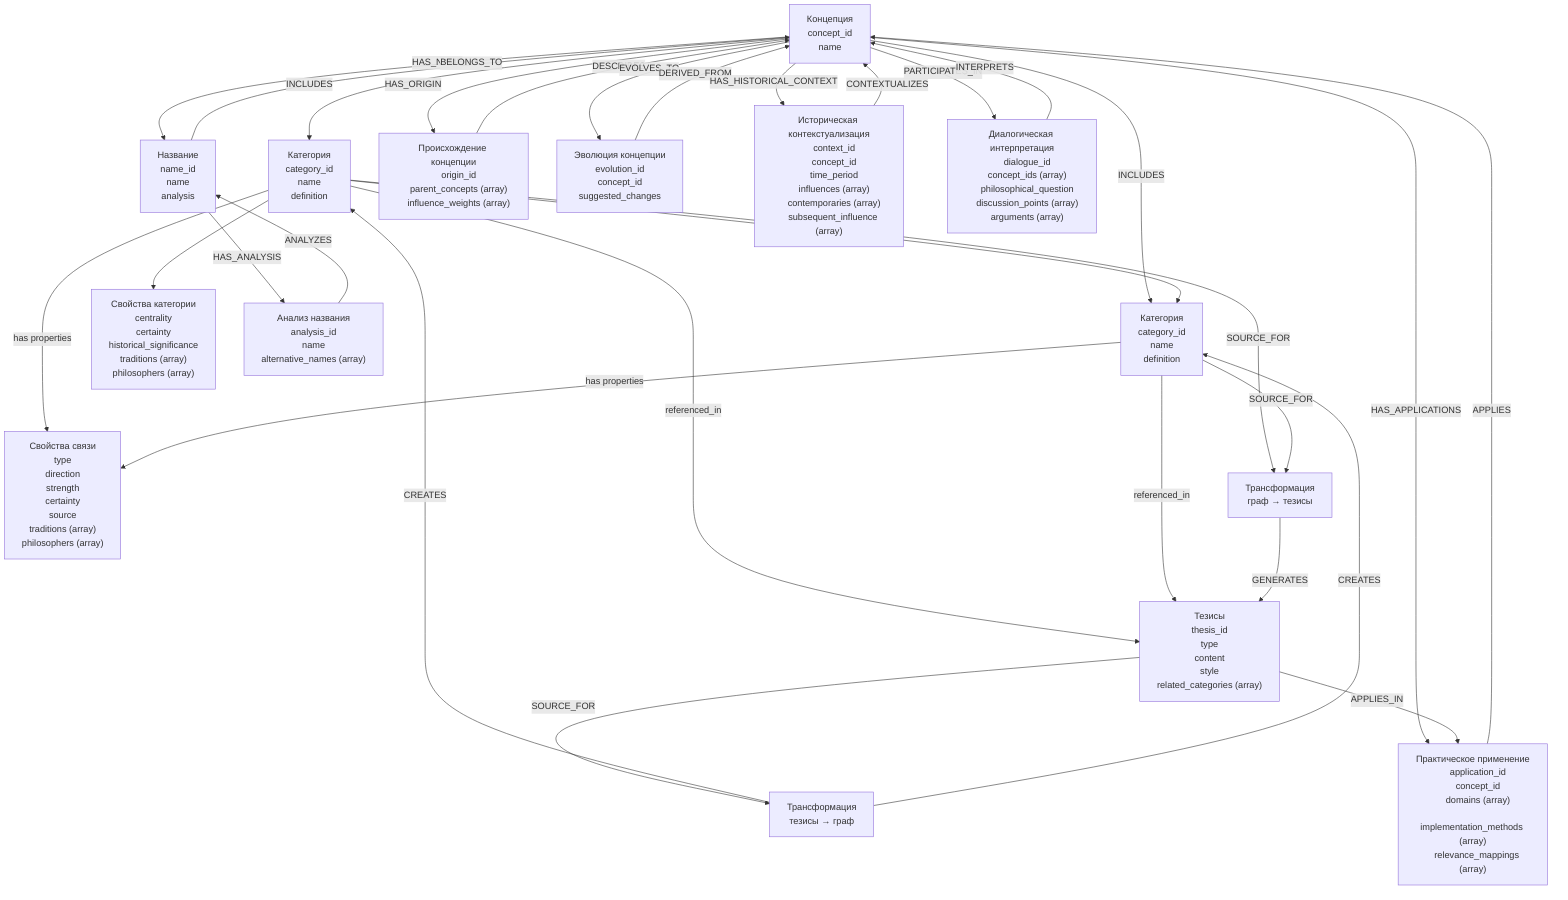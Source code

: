 flowchart TD
    %% Основные узлы
    Concept["Концепция
    concept_id
    name"] --> |INCLUDES| Category1
    Concept --> |INCLUDES| Category2
    
    %% Категории
    Category1["Категория
    category_id
    name
    definition"] --> |RELATED_TO| Category2["Категория
    category_id
    name
    definition"]
    
    %% Свойства категорий
    Category1 --> CategoryProps1["Свойства категории
    centrality
    certainty
    historical_significance
    traditions (array)
    philosophers (array)"]
    
    %% Свойства связей
    Category1 --> |has properties| RelProps["Свойства связи
    type
    direction
    strength
    certainty
    source
    traditions (array)
    philosophers (array)"]
    Category2 --> |has properties| RelProps
    
    %% Тезисы и их взаимодействие с категориями
    Thesis["Тезисы
    thesis_id
    type
    content
    style
    related_categories (array)"]
    Category1 --> |referenced_in| Thesis
    Category2 --> |referenced_in| Thesis
    
    %% Название концепции - используем однонаправленные связи в обе стороны
    ConceptName["Название
    name_id
    name
    analysis"]
    Concept --> |HAS_NAME| ConceptName
    ConceptName --> |BELONGS_TO| Concept
    
    %% Происхождение концепции - используем однонаправленные связи в обе стороны
    ConceptOrigin["Происхождение концепции
    origin_id
    parent_concepts (array)
    influence_weights (array)"]
    Concept --> |HAS_ORIGIN| ConceptOrigin
    ConceptOrigin --> |DESCRIBES| Concept
    
    %% Трансформации - разделим связи для большей ясности
    ThesisToGraph["Трансформация
    тезисы → граф"]
    GraphToThesis["Трансформация
    граф → тезисы"]
    
    %% Связи для ThesisToGraph (преобразование тезисов в граф)
    Thesis --> |SOURCE_FOR| ThesisToGraph
    ThesisToGraph --> |CREATES| Category1
    ThesisToGraph --> |CREATES| Category2
    
    %% Связи для GraphToThesis (преобразование графа в тезисы)
    Category1 --> |SOURCE_FOR| GraphToThesis
    Category2 --> |SOURCE_FOR| GraphToThesis
    GraphToThesis --> |GENERATES| Thesis
    
    %% Эволюция концепции - используем однонаправленные связи в обе стороны
    ConceptEvolution["Эволюция концепции
    evolution_id
    concept_id
    suggested_changes"]
    Concept --> |EVOLVES_TO| ConceptEvolution
    ConceptEvolution --> |DERIVED_FROM| Concept
    
    %% Анализ названия - используем однонаправленные связи в обе стороны
    NameAnalysis["Анализ названия
    analysis_id
    name
    alternative_names (array)"]
    ConceptName --> |HAS_ANALYSIS| NameAnalysis
    NameAnalysis --> |ANALYZES| ConceptName
    
    %% Историческая контекстуализация
    HistoricalContext["Историческая контекстуализация
    context_id
    concept_id
    time_period
    influences (array)
    contemporaries (array)
    subsequent_influence (array)"]
    Concept --> |HAS_HISTORICAL_CONTEXT| HistoricalContext
    HistoricalContext --> |CONTEXTUALIZES| Concept
    
    %% Практическое применение
    PracticalApplication["Практическое применение
    application_id
    concept_id
    domains (array)
    implementation_methods (array)
    relevance_mappings (array)"]
    Concept --> |HAS_APPLICATIONS| PracticalApplication
    PracticalApplication --> |APPLIES| Concept
    Thesis --> |APPLIES_IN| PracticalApplication
    
    %% Диалогическая интерпретация
    DialogueInterpretation["Диалогическая интерпретация
    dialogue_id
    concept_ids (array)
    philosophical_question
    discussion_points (array)
    arguments (array)"]
    Concept --> |PARTICIPATES_IN| DialogueInterpretation
    DialogueInterpretation --> |INTERPRETS| Concept